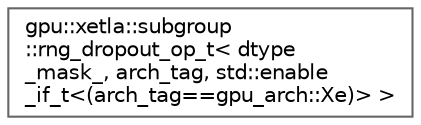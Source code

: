 digraph "Graphical Class Hierarchy"
{
 // LATEX_PDF_SIZE
  bgcolor="transparent";
  edge [fontname=Helvetica,fontsize=10,labelfontname=Helvetica,labelfontsize=10];
  node [fontname=Helvetica,fontsize=10,shape=box,height=0.2,width=0.4];
  rankdir="LR";
  Node0 [id="Node000000",label="gpu::xetla::subgroup\l::rng_dropout_op_t\< dtype\l_mask_, arch_tag, std::enable\l_if_t\<(arch_tag==gpu_arch::Xe)\> \>",height=0.2,width=0.4,color="grey40", fillcolor="white", style="filled",URL="$structgpu_1_1xetla_1_1subgroup_1_1rng__dropout__op__t_3_01dtype__mask___00_01arch__tag_00_01std_98ef1dfaa7ec5ca2453d42b15a92962d.html",tooltip="Is the random number generator and dropout op functor, specialized for Xe architecture."];
}

